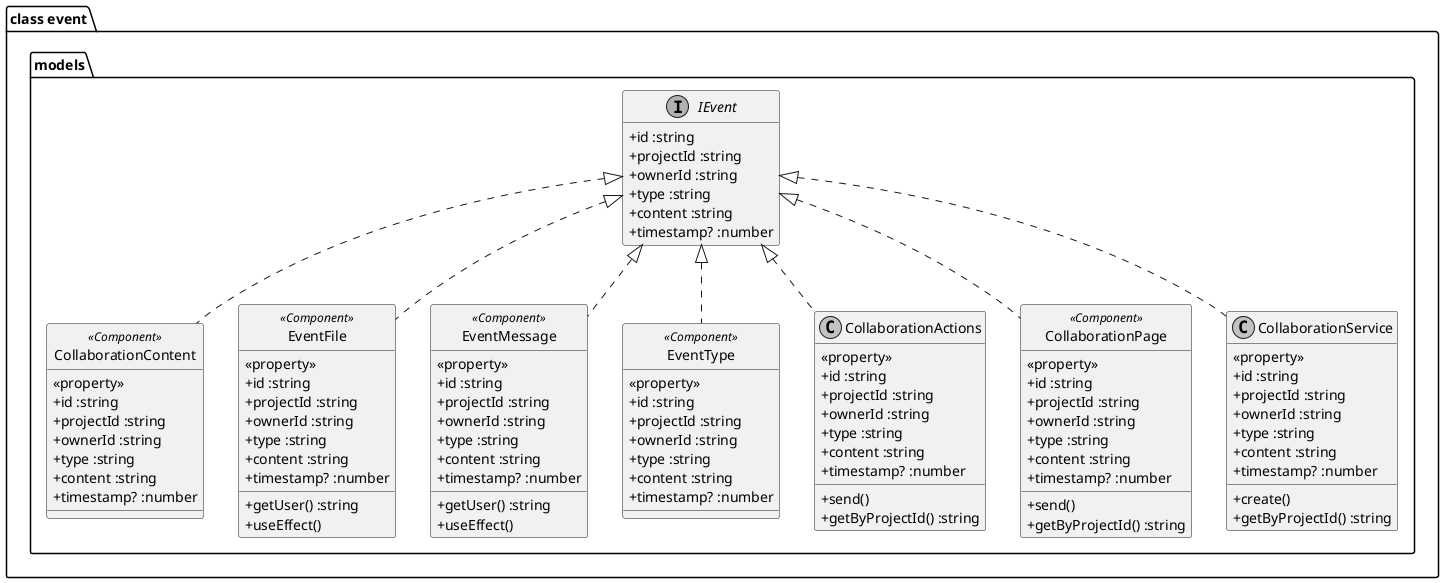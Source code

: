 @startuml

 skinparam monochrome true
 skinparam classAttributeIconSize 0
 top to bottom direction
package "class event.models"{
  
  interface "IEvent" {
  + id :string
  + projectId :string
  + ownerId :string
  + type :string
  + content :string
  + timestamp? :number
  }
  hide IEvent  methods

  class "CollaborationContent" <<Component>>{  
  <<property>>
   + id :string
  + projectId :string
  + ownerId :string
  + type :string
  + content :string
  + timestamp? :number
  }
  
hide CollaborationContent circle
show CollaborationContent fields
  
  
class "EventFile" <<Component>>{
  + getUser() :string
  + useEffect()
  <<property>>
     + id :string
  + projectId :string
  + ownerId :string
  + type :string
  + content :string
  + timestamp? :number
}

hide EventFile circle

class "EventMessage" <<Component>>{
  + getUser() :string
  + useEffect()
  <<property>>
    + id :string
  + projectId :string
  + ownerId :string
  + type :string
  + content :string
  + timestamp? :number
}

hide EventMessage circle

class "EventType" <<Component>>{
  <<property>>
  + id :string
  + projectId :string
  + ownerId :string
  + type :string
  + content :string
  + timestamp? :number
}

hide EventType circle
  
  class "CollaborationActions" {
    + send()
    + getByProjectId() :string
  <<property>>
  + id :string
  + projectId :string
  + ownerId :string
  + type :string
  + content :string
  + timestamp? :number
}

  
class "CollaborationPage" <<Component>>{
    + send()
    + getByProjectId() :string
  <<property>>
  + id :string
  + projectId :string
  + ownerId :string
  + type :string
  + content :string
  + timestamp? :number
}

hide CollaborationPage circle
  
  
class "CollaborationService" {
    + create()
    + getByProjectId() :string
  <<property>>
  + id :string
  + projectId :string
  + ownerId :string
  + type :string
  + content :string
  + timestamp? :number
}
  
   IEvent <|.. CollaborationContent 
  IEvent <|.. EventFile
  IEvent <|.. EventMessage 
  IEvent <|.. EventType
  IEvent <|.. CollaborationActions 
  IEvent <|.. CollaborationPage
    IEvent <|.. CollaborationService

}


@enduml